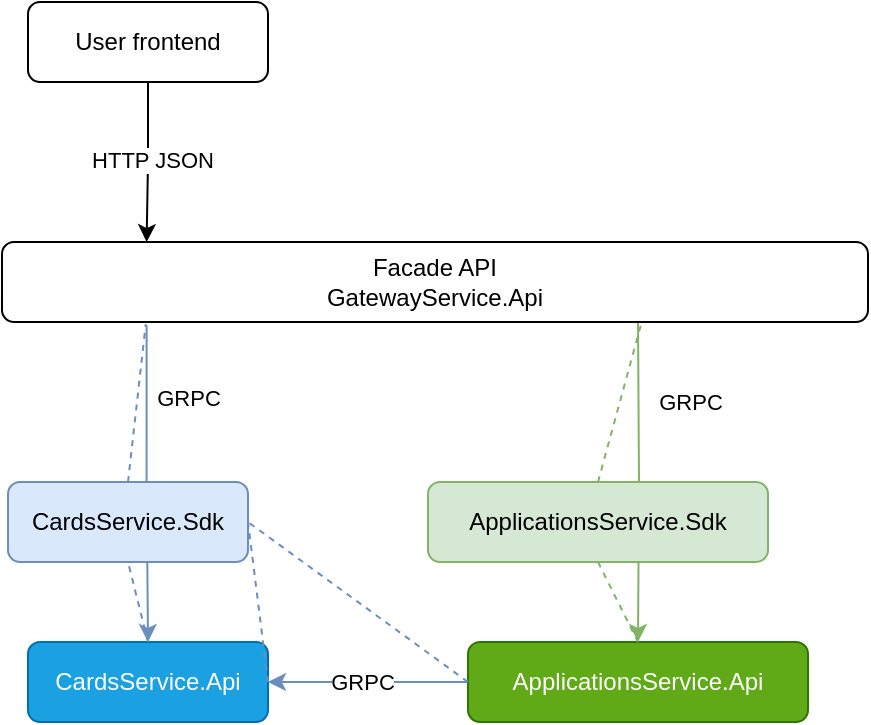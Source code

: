 <mxfile version="24.7.17">
  <diagram name="Page-1" id="59mtT2HjMr9t6-pp3OqZ">
    <mxGraphModel dx="1053" dy="714" grid="1" gridSize="10" guides="1" tooltips="1" connect="1" arrows="1" fold="1" page="1" pageScale="1" pageWidth="1169" pageHeight="827" math="0" shadow="0">
      <root>
        <mxCell id="0" />
        <mxCell id="1" parent="0" />
        <mxCell id="vVnm3kk8aZVlc9IMPWBV-7" style="edgeStyle=orthogonalEdgeStyle;rounded=0;orthogonalLoop=1;jettySize=auto;html=1;entryX=0.5;entryY=0;entryDx=0;entryDy=0;exitX=0.167;exitY=1.041;exitDx=0;exitDy=0;exitPerimeter=0;fillColor=#dae8fc;strokeColor=#6c8ebf;" parent="1" source="vVnm3kk8aZVlc9IMPWBV-1" target="vVnm3kk8aZVlc9IMPWBV-2" edge="1">
          <mxGeometry relative="1" as="geometry" />
        </mxCell>
        <mxCell id="vVnm3kk8aZVlc9IMPWBV-15" value="GRPC" style="edgeLabel;html=1;align=center;verticalAlign=middle;resizable=0;points=[];" parent="vVnm3kk8aZVlc9IMPWBV-7" vertex="1" connectable="0">
          <mxGeometry x="-0.529" relative="1" as="geometry">
            <mxPoint x="20" y="-1" as="offset" />
          </mxGeometry>
        </mxCell>
        <mxCell id="vVnm3kk8aZVlc9IMPWBV-21" style="edgeStyle=orthogonalEdgeStyle;rounded=0;orthogonalLoop=1;jettySize=auto;html=1;entryX=0.5;entryY=0;entryDx=0;entryDy=0;fillColor=#d5e8d4;strokeColor=#82b366;" parent="1" target="vVnm3kk8aZVlc9IMPWBV-3" edge="1">
          <mxGeometry relative="1" as="geometry">
            <mxPoint x="585" y="320" as="sourcePoint" />
          </mxGeometry>
        </mxCell>
        <mxCell id="vVnm3kk8aZVlc9IMPWBV-22" value="GRPC" style="edgeLabel;html=1;align=center;verticalAlign=middle;resizable=0;points=[];" parent="vVnm3kk8aZVlc9IMPWBV-21" vertex="1" connectable="0">
          <mxGeometry x="-0.272" relative="1" as="geometry">
            <mxPoint x="25" y="-19" as="offset" />
          </mxGeometry>
        </mxCell>
        <mxCell id="vVnm3kk8aZVlc9IMPWBV-1" value="Facade API&lt;br&gt;GatewayService.Api" style="rounded=1;whiteSpace=wrap;html=1;" parent="1" vertex="1">
          <mxGeometry x="267" y="280" width="433" height="40" as="geometry" />
        </mxCell>
        <mxCell id="vVnm3kk8aZVlc9IMPWBV-2" value="CardsService.Api" style="rounded=1;whiteSpace=wrap;html=1;fillColor=#1ba1e2;fontColor=#ffffff;strokeColor=#006EAF;" parent="1" vertex="1">
          <mxGeometry x="280" y="480" width="120" height="40" as="geometry" />
        </mxCell>
        <mxCell id="6wYy_rnfee9JWl3AZPMH-2" style="edgeStyle=orthogonalEdgeStyle;rounded=0;orthogonalLoop=1;jettySize=auto;html=1;entryX=1;entryY=0.5;entryDx=0;entryDy=0;fillColor=#dae8fc;strokeColor=#6c8ebf;" parent="1" source="vVnm3kk8aZVlc9IMPWBV-3" target="vVnm3kk8aZVlc9IMPWBV-2" edge="1">
          <mxGeometry relative="1" as="geometry" />
        </mxCell>
        <mxCell id="6wYy_rnfee9JWl3AZPMH-6" value="GRPC" style="edgeLabel;html=1;align=center;verticalAlign=middle;resizable=0;points=[];" parent="6wYy_rnfee9JWl3AZPMH-2" vertex="1" connectable="0">
          <mxGeometry x="0.064" relative="1" as="geometry">
            <mxPoint as="offset" />
          </mxGeometry>
        </mxCell>
        <mxCell id="vVnm3kk8aZVlc9IMPWBV-3" value="ApplicationsService.Api" style="rounded=1;whiteSpace=wrap;html=1;fillColor=#60a917;fontColor=#ffffff;strokeColor=#2D7600;" parent="1" vertex="1">
          <mxGeometry x="500" y="480" width="170" height="40" as="geometry" />
        </mxCell>
        <mxCell id="vVnm3kk8aZVlc9IMPWBV-4" value="User frontend" style="rounded=1;whiteSpace=wrap;html=1;" parent="1" vertex="1">
          <mxGeometry x="280" y="160" width="120" height="40" as="geometry" />
        </mxCell>
        <mxCell id="vVnm3kk8aZVlc9IMPWBV-5" style="edgeStyle=orthogonalEdgeStyle;rounded=0;orthogonalLoop=1;jettySize=auto;html=1;entryX=0.167;entryY=0;entryDx=0;entryDy=0;entryPerimeter=0;" parent="1" source="vVnm3kk8aZVlc9IMPWBV-4" target="vVnm3kk8aZVlc9IMPWBV-1" edge="1">
          <mxGeometry relative="1" as="geometry" />
        </mxCell>
        <mxCell id="vVnm3kk8aZVlc9IMPWBV-6" value="HTTP JSON" style="edgeLabel;html=1;align=center;verticalAlign=middle;resizable=0;points=[];" parent="vVnm3kk8aZVlc9IMPWBV-5" vertex="1" connectable="0">
          <mxGeometry x="-0.035" y="2" relative="1" as="geometry">
            <mxPoint as="offset" />
          </mxGeometry>
        </mxCell>
        <mxCell id="vVnm3kk8aZVlc9IMPWBV-10" value="CardsService.Sdk" style="rounded=1;whiteSpace=wrap;html=1;fillColor=#dae8fc;strokeColor=#6c8ebf;" parent="1" vertex="1">
          <mxGeometry x="270" y="400" width="120" height="40" as="geometry" />
        </mxCell>
        <mxCell id="vVnm3kk8aZVlc9IMPWBV-11" value="" style="endArrow=none;dashed=1;html=1;rounded=0;exitX=0.5;exitY=0;exitDx=0;exitDy=0;entryX=0.166;entryY=1.026;entryDx=0;entryDy=0;entryPerimeter=0;fillColor=#dae8fc;strokeColor=#6c8ebf;" parent="1" source="vVnm3kk8aZVlc9IMPWBV-10" target="vVnm3kk8aZVlc9IMPWBV-1" edge="1">
          <mxGeometry width="50" height="50" relative="1" as="geometry">
            <mxPoint x="440" y="400" as="sourcePoint" />
            <mxPoint x="490" y="350" as="targetPoint" />
          </mxGeometry>
        </mxCell>
        <mxCell id="vVnm3kk8aZVlc9IMPWBV-13" value="" style="endArrow=none;dashed=1;html=1;rounded=0;entryX=0.5;entryY=1;entryDx=0;entryDy=0;exitX=0.5;exitY=0;exitDx=0;exitDy=0;fillColor=#dae8fc;strokeColor=#6c8ebf;" parent="1" source="vVnm3kk8aZVlc9IMPWBV-2" target="vVnm3kk8aZVlc9IMPWBV-10" edge="1">
          <mxGeometry width="50" height="50" relative="1" as="geometry">
            <mxPoint x="440" y="400" as="sourcePoint" />
            <mxPoint x="490" y="350" as="targetPoint" />
          </mxGeometry>
        </mxCell>
        <mxCell id="vVnm3kk8aZVlc9IMPWBV-18" value="" style="endArrow=none;dashed=1;html=1;rounded=0;entryX=0.685;entryY=1.023;entryDx=0;entryDy=0;entryPerimeter=0;exitX=0.5;exitY=0;exitDx=0;exitDy=0;fillColor=#d5e8d4;strokeColor=#82b366;" parent="1" source="vVnm3kk8aZVlc9IMPWBV-16" edge="1">
          <mxGeometry width="50" height="50" relative="1" as="geometry">
            <mxPoint x="570" y="400" as="sourcePoint" />
            <mxPoint x="586.6" y="320.92" as="targetPoint" />
          </mxGeometry>
        </mxCell>
        <mxCell id="vVnm3kk8aZVlc9IMPWBV-19" value="" style="endArrow=none;dashed=1;html=1;rounded=0;entryX=0.5;entryY=0;entryDx=0;entryDy=0;exitX=0.5;exitY=1;exitDx=0;exitDy=0;fillColor=#d5e8d4;strokeColor=#82b366;" parent="1" source="vVnm3kk8aZVlc9IMPWBV-16" target="vVnm3kk8aZVlc9IMPWBV-3" edge="1">
          <mxGeometry width="50" height="50" relative="1" as="geometry">
            <mxPoint x="580" y="440" as="sourcePoint" />
            <mxPoint x="620" y="350" as="targetPoint" />
          </mxGeometry>
        </mxCell>
        <mxCell id="vVnm3kk8aZVlc9IMPWBV-16" value="ApplicationsService.Sdk" style="rounded=1;whiteSpace=wrap;html=1;fillColor=#d5e8d4;strokeColor=#82b366;" parent="1" vertex="1">
          <mxGeometry x="480" y="400" width="170" height="40" as="geometry" />
        </mxCell>
        <mxCell id="6wYy_rnfee9JWl3AZPMH-4" value="" style="endArrow=none;dashed=1;html=1;rounded=0;exitX=0;exitY=0.5;exitDx=0;exitDy=0;entryX=1;entryY=0.5;entryDx=0;entryDy=0;fillColor=#dae8fc;strokeColor=#6c8ebf;" parent="1" source="vVnm3kk8aZVlc9IMPWBV-3" target="vVnm3kk8aZVlc9IMPWBV-10" edge="1">
          <mxGeometry width="50" height="50" relative="1" as="geometry">
            <mxPoint x="510" y="420" as="sourcePoint" />
            <mxPoint x="560" y="370" as="targetPoint" />
          </mxGeometry>
        </mxCell>
        <mxCell id="6wYy_rnfee9JWl3AZPMH-5" value="" style="endArrow=none;dashed=1;html=1;rounded=0;exitX=1;exitY=0.5;exitDx=0;exitDy=0;entryX=1;entryY=0.5;entryDx=0;entryDy=0;fillColor=#dae8fc;strokeColor=#6c8ebf;" parent="1" source="vVnm3kk8aZVlc9IMPWBV-2" target="vVnm3kk8aZVlc9IMPWBV-10" edge="1">
          <mxGeometry width="50" height="50" relative="1" as="geometry">
            <mxPoint x="510" y="420" as="sourcePoint" />
            <mxPoint x="560" y="370" as="targetPoint" />
          </mxGeometry>
        </mxCell>
      </root>
    </mxGraphModel>
  </diagram>
</mxfile>
